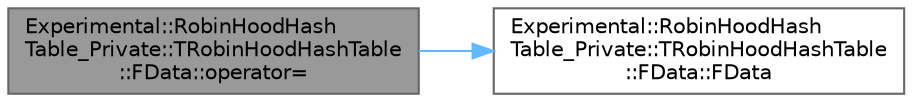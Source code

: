 digraph "Experimental::RobinHoodHashTable_Private::TRobinHoodHashTable::FData::operator="
{
 // INTERACTIVE_SVG=YES
 // LATEX_PDF_SIZE
  bgcolor="transparent";
  edge [fontname=Helvetica,fontsize=10,labelfontname=Helvetica,labelfontsize=10];
  node [fontname=Helvetica,fontsize=10,shape=box,height=0.2,width=0.4];
  rankdir="LR";
  Node1 [id="Node000001",label="Experimental::RobinHoodHash\lTable_Private::TRobinHoodHashTable\l::FData::operator=",height=0.2,width=0.4,color="gray40", fillcolor="grey60", style="filled", fontcolor="black",tooltip=" "];
  Node1 -> Node2 [id="edge1_Node000001_Node000002",color="steelblue1",style="solid",tooltip=" "];
  Node2 [id="Node000002",label="Experimental::RobinHoodHash\lTable_Private::TRobinHoodHashTable\l::FData::FData",height=0.2,width=0.4,color="grey40", fillcolor="white", style="filled",URL="$de/d17/structExperimental_1_1RobinHoodHashTable__Private_1_1TRobinHoodHashTable_1_1FData.html#ae076fe72744fa88746e78634465b3c06",tooltip=" "];
}
